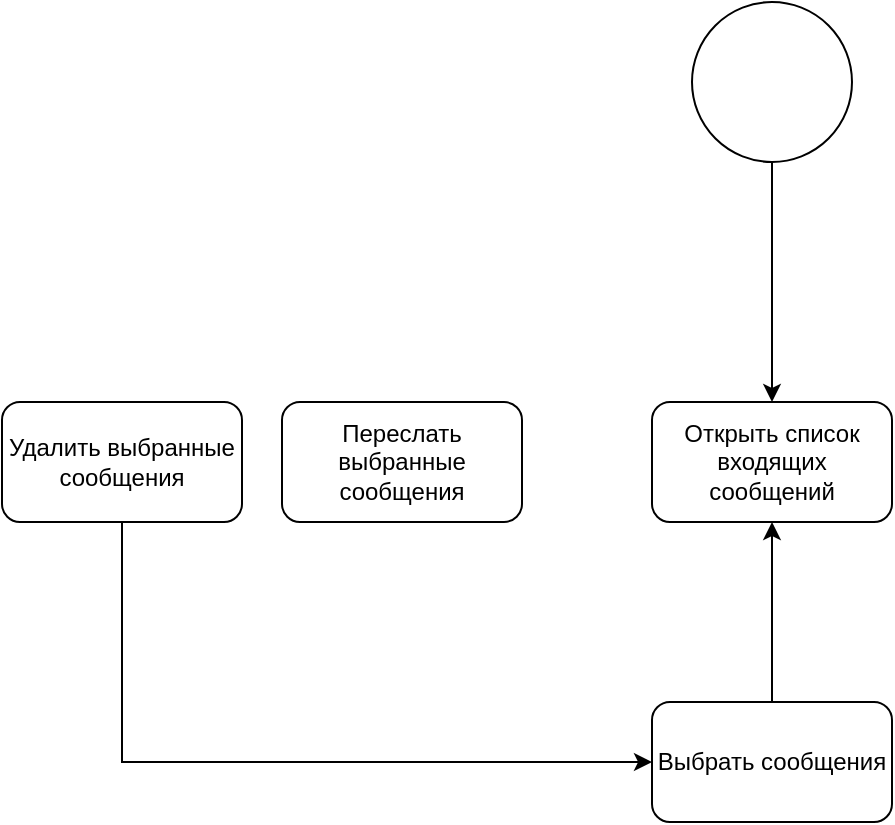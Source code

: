 <mxfile version="24.2.1" type="github">
  <diagram name="Page-1" id="jR_Obf8Yfb9dI1PRjYhz">
    <mxGraphModel dx="1434" dy="782" grid="1" gridSize="10" guides="1" tooltips="1" connect="1" arrows="1" fold="1" page="1" pageScale="1" pageWidth="850" pageHeight="1100" math="0" shadow="0">
      <root>
        <mxCell id="0" />
        <mxCell id="1" parent="0" />
        <mxCell id="Kb2GHyJZAX-iFOwk7nJl-4" style="edgeStyle=orthogonalEdgeStyle;rounded=0;orthogonalLoop=1;jettySize=auto;html=1;entryX=0.5;entryY=0;entryDx=0;entryDy=0;" edge="1" parent="1" source="kP_NvsB7_luWxV2150rb-1" target="Kb2GHyJZAX-iFOwk7nJl-3">
          <mxGeometry relative="1" as="geometry" />
        </mxCell>
        <mxCell id="kP_NvsB7_luWxV2150rb-1" value="" style="ellipse;whiteSpace=wrap;html=1;aspect=fixed;" parent="1" vertex="1">
          <mxGeometry x="385" y="40" width="80" height="80" as="geometry" />
        </mxCell>
        <mxCell id="Kb2GHyJZAX-iFOwk7nJl-3" value="Открыть список входящих сообщений" style="rounded=1;whiteSpace=wrap;html=1;" vertex="1" parent="1">
          <mxGeometry x="365" y="240" width="120" height="60" as="geometry" />
        </mxCell>
        <mxCell id="Kb2GHyJZAX-iFOwk7nJl-16" style="edgeStyle=orthogonalEdgeStyle;rounded=0;orthogonalLoop=1;jettySize=auto;html=1;entryX=0;entryY=0.5;entryDx=0;entryDy=0;exitX=0.5;exitY=1;exitDx=0;exitDy=0;" edge="1" parent="1" source="Kb2GHyJZAX-iFOwk7nJl-9" target="Kb2GHyJZAX-iFOwk7nJl-10">
          <mxGeometry relative="1" as="geometry" />
        </mxCell>
        <mxCell id="Kb2GHyJZAX-iFOwk7nJl-9" value="Удалить выбранные сообщения" style="rounded=1;whiteSpace=wrap;html=1;" vertex="1" parent="1">
          <mxGeometry x="40" y="240" width="120" height="60" as="geometry" />
        </mxCell>
        <mxCell id="Kb2GHyJZAX-iFOwk7nJl-14" style="edgeStyle=orthogonalEdgeStyle;rounded=0;orthogonalLoop=1;jettySize=auto;html=1;entryX=0.5;entryY=1;entryDx=0;entryDy=0;" edge="1" parent="1" source="Kb2GHyJZAX-iFOwk7nJl-10" target="Kb2GHyJZAX-iFOwk7nJl-3">
          <mxGeometry relative="1" as="geometry" />
        </mxCell>
        <mxCell id="Kb2GHyJZAX-iFOwk7nJl-10" value="Выбрать сообщения" style="rounded=1;whiteSpace=wrap;html=1;" vertex="1" parent="1">
          <mxGeometry x="365" y="390" width="120" height="60" as="geometry" />
        </mxCell>
        <mxCell id="Kb2GHyJZAX-iFOwk7nJl-17" value="Переслать выбранные сообщения" style="rounded=1;whiteSpace=wrap;html=1;" vertex="1" parent="1">
          <mxGeometry x="180" y="240" width="120" height="60" as="geometry" />
        </mxCell>
      </root>
    </mxGraphModel>
  </diagram>
</mxfile>
